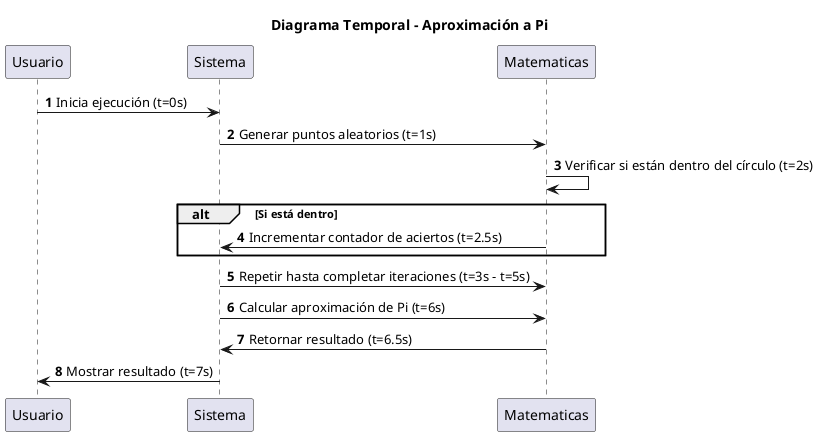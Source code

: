 @startuml

title Diagrama Temporal - Aproximación a Pi

participant "Usuario" as Usuario
participant "Sistema" as Sistema
participant "Matematicas" as Matematicas

autonumber
Usuario -> Sistema : Inicia ejecución (t=0s)
Sistema -> Matematicas : Generar puntos aleatorios (t=1s)
Matematicas -> Matematicas : Verificar si están dentro del círculo (t=2s)
alt Si está dentro
    Matematicas -> Sistema : Incrementar contador de aciertos (t=2.5s)
end
Sistema -> Matematicas : Repetir hasta completar iteraciones (t=3s - t=5s)
Sistema -> Matematicas : Calcular aproximación de Pi (t=6s)
Matematicas -> Sistema : Retornar resultado (t=6.5s)
Sistema -> Usuario : Mostrar resultado (t=7s)

@enduml